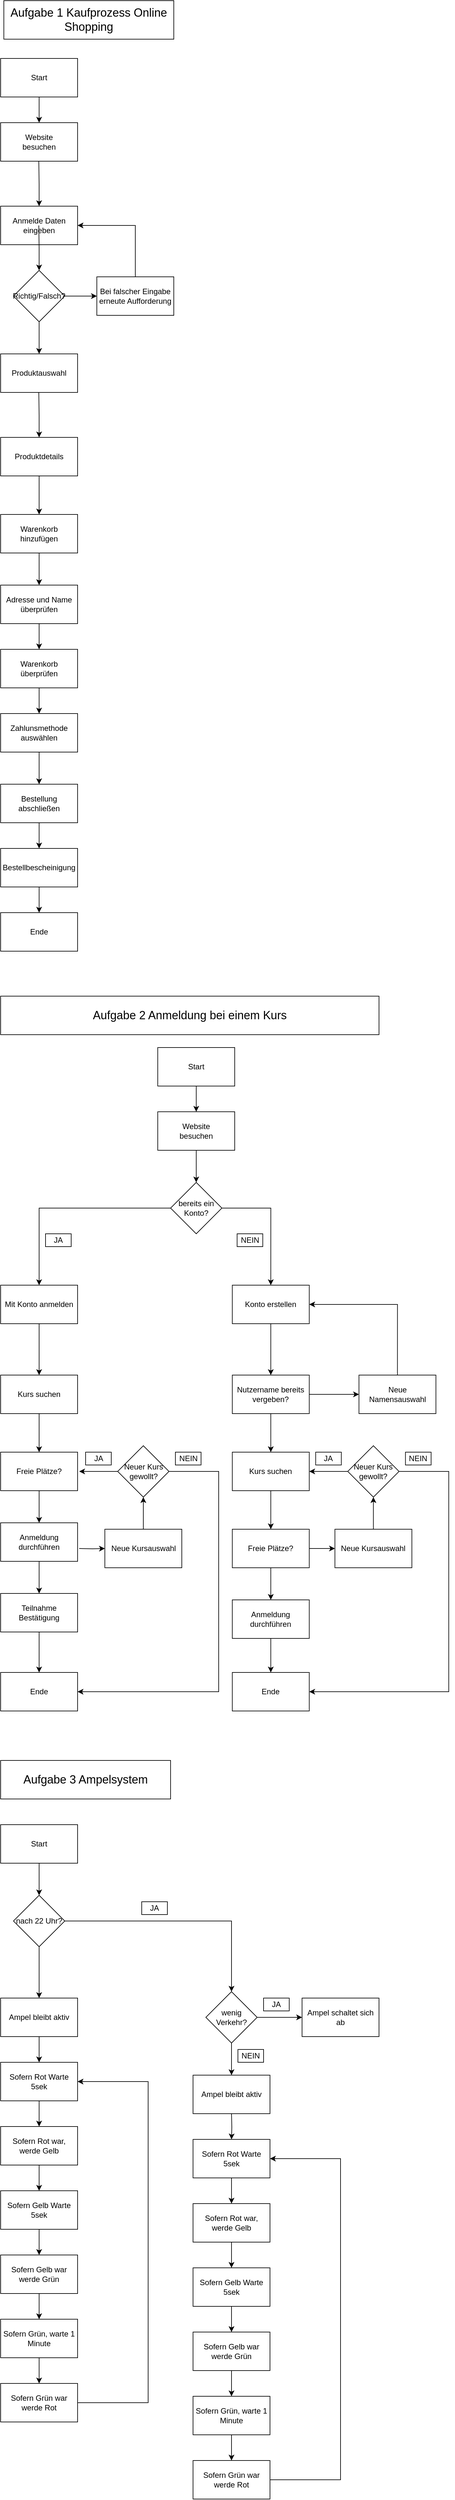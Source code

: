 <?xml version="1.0" encoding="UTF-8"?>
<mxfile version="24.5.2">
  <diagram name="Seite-1" id="oFirihCr1D0mriXtO3df">
    <mxGraphModel dx="2227" dy="-395" grid="1" gridSize="10" guides="1" tooltips="1" connect="1" arrows="1" fold="1" page="1" pageScale="1" pageWidth="827" pageHeight="1169" math="0" shadow="0">
      <root>
        <mxCell id="0" />
        <mxCell id="1" parent="0" />
        <mxCell id="vSzPD1p6bPZF9D9b-Z6I-5" value="Website &lt;br&gt;besuchen" style="rounded=0;whiteSpace=wrap;html=1;labelBackgroundColor=none;" vertex="1" parent="1">
          <mxGeometry x="-760" y="1410" width="120" height="60" as="geometry" />
        </mxCell>
        <mxCell id="vSzPD1p6bPZF9D9b-Z6I-38" style="edgeStyle=orthogonalEdgeStyle;rounded=0;orthogonalLoop=1;jettySize=auto;html=1;exitX=0.5;exitY=1;exitDx=0;exitDy=0;entryX=0.5;entryY=0;entryDx=0;entryDy=0;" edge="1" parent="1" source="vSzPD1p6bPZF9D9b-Z6I-6" target="vSzPD1p6bPZF9D9b-Z6I-34">
          <mxGeometry relative="1" as="geometry" />
        </mxCell>
        <mxCell id="vSzPD1p6bPZF9D9b-Z6I-40" style="edgeStyle=orthogonalEdgeStyle;rounded=0;orthogonalLoop=1;jettySize=auto;html=1;exitX=1;exitY=0.5;exitDx=0;exitDy=0;entryX=0;entryY=0.5;entryDx=0;entryDy=0;" edge="1" parent="1" source="vSzPD1p6bPZF9D9b-Z6I-6" target="vSzPD1p6bPZF9D9b-Z6I-37">
          <mxGeometry relative="1" as="geometry" />
        </mxCell>
        <mxCell id="vSzPD1p6bPZF9D9b-Z6I-6" value="Richtig/Falsch?" style="rhombus;whiteSpace=wrap;html=1;rounded=0;labelBackgroundColor=none;" vertex="1" parent="1">
          <mxGeometry x="-740" y="1640" width="80" height="80" as="geometry" />
        </mxCell>
        <mxCell id="vSzPD1p6bPZF9D9b-Z6I-9" style="edgeStyle=orthogonalEdgeStyle;rounded=0;orthogonalLoop=1;jettySize=auto;html=1;exitX=0;exitY=0.5;exitDx=0;exitDy=0;" edge="1" parent="1">
          <mxGeometry relative="1" as="geometry">
            <mxPoint x="-700.5" y="1470" as="sourcePoint" />
            <mxPoint x="-700" y="1540" as="targetPoint" />
          </mxGeometry>
        </mxCell>
        <mxCell id="vSzPD1p6bPZF9D9b-Z6I-30" value="&lt;div&gt;&lt;font style=&quot;font-size: 18px;&quot;&gt;Aufgabe 1 Kaufprozess Online Shopping&lt;br&gt;&lt;/font&gt;&lt;/div&gt;" style="rounded=0;whiteSpace=wrap;html=1;labelBackgroundColor=none;" vertex="1" parent="1">
          <mxGeometry x="-755" y="1220" width="265" height="60" as="geometry" />
        </mxCell>
        <mxCell id="vSzPD1p6bPZF9D9b-Z6I-32" value="Anmelde Daten eingeben" style="rounded=0;whiteSpace=wrap;html=1;labelBackgroundColor=none;" vertex="1" parent="1">
          <mxGeometry x="-760" y="1540" width="120" height="60" as="geometry" />
        </mxCell>
        <mxCell id="vSzPD1p6bPZF9D9b-Z6I-33" style="edgeStyle=orthogonalEdgeStyle;rounded=0;orthogonalLoop=1;jettySize=auto;html=1;exitX=0;exitY=0.5;exitDx=0;exitDy=0;" edge="1" parent="1">
          <mxGeometry relative="1" as="geometry">
            <mxPoint x="-700.5" y="1570" as="sourcePoint" />
            <mxPoint x="-700" y="1640" as="targetPoint" />
          </mxGeometry>
        </mxCell>
        <mxCell id="vSzPD1p6bPZF9D9b-Z6I-34" value="Produktauswahl" style="rounded=0;whiteSpace=wrap;html=1;labelBackgroundColor=none;" vertex="1" parent="1">
          <mxGeometry x="-760" y="1770" width="120" height="60" as="geometry" />
        </mxCell>
        <mxCell id="vSzPD1p6bPZF9D9b-Z6I-35" style="edgeStyle=orthogonalEdgeStyle;rounded=0;orthogonalLoop=1;jettySize=auto;html=1;exitX=0;exitY=0.5;exitDx=0;exitDy=0;" edge="1" parent="1">
          <mxGeometry relative="1" as="geometry">
            <mxPoint x="-700.5" y="1830" as="sourcePoint" />
            <mxPoint x="-700" y="1900" as="targetPoint" />
          </mxGeometry>
        </mxCell>
        <mxCell id="vSzPD1p6bPZF9D9b-Z6I-41" style="edgeStyle=orthogonalEdgeStyle;rounded=0;orthogonalLoop=1;jettySize=auto;html=1;exitX=0.5;exitY=0;exitDx=0;exitDy=0;entryX=1;entryY=0.5;entryDx=0;entryDy=0;" edge="1" parent="1" source="vSzPD1p6bPZF9D9b-Z6I-37" target="vSzPD1p6bPZF9D9b-Z6I-32">
          <mxGeometry relative="1" as="geometry" />
        </mxCell>
        <mxCell id="vSzPD1p6bPZF9D9b-Z6I-37" value="Bei falscher Eingabe erneute Aufforderung" style="rounded=0;whiteSpace=wrap;html=1;labelBackgroundColor=none;" vertex="1" parent="1">
          <mxGeometry x="-610" y="1650" width="120" height="60" as="geometry" />
        </mxCell>
        <mxCell id="vSzPD1p6bPZF9D9b-Z6I-44" style="edgeStyle=orthogonalEdgeStyle;rounded=0;orthogonalLoop=1;jettySize=auto;html=1;exitX=0.5;exitY=1;exitDx=0;exitDy=0;entryX=0.5;entryY=0;entryDx=0;entryDy=0;" edge="1" parent="1" source="vSzPD1p6bPZF9D9b-Z6I-42" target="vSzPD1p6bPZF9D9b-Z6I-43">
          <mxGeometry relative="1" as="geometry" />
        </mxCell>
        <mxCell id="vSzPD1p6bPZF9D9b-Z6I-42" value="Produktdetails" style="rounded=0;whiteSpace=wrap;html=1;labelBackgroundColor=none;" vertex="1" parent="1">
          <mxGeometry x="-760" y="1900" width="120" height="60" as="geometry" />
        </mxCell>
        <mxCell id="vSzPD1p6bPZF9D9b-Z6I-46" style="edgeStyle=orthogonalEdgeStyle;rounded=0;orthogonalLoop=1;jettySize=auto;html=1;exitX=0.5;exitY=1;exitDx=0;exitDy=0;entryX=0.5;entryY=0;entryDx=0;entryDy=0;" edge="1" parent="1" source="vSzPD1p6bPZF9D9b-Z6I-43" target="vSzPD1p6bPZF9D9b-Z6I-45">
          <mxGeometry relative="1" as="geometry" />
        </mxCell>
        <mxCell id="vSzPD1p6bPZF9D9b-Z6I-43" value="Warenkorb hinzufügen" style="rounded=0;whiteSpace=wrap;html=1;labelBackgroundColor=none;" vertex="1" parent="1">
          <mxGeometry x="-760" y="2020" width="120" height="60" as="geometry" />
        </mxCell>
        <mxCell id="vSzPD1p6bPZF9D9b-Z6I-48" style="edgeStyle=orthogonalEdgeStyle;rounded=0;orthogonalLoop=1;jettySize=auto;html=1;exitX=0.5;exitY=1;exitDx=0;exitDy=0;entryX=0.5;entryY=0;entryDx=0;entryDy=0;" edge="1" parent="1" source="vSzPD1p6bPZF9D9b-Z6I-45" target="vSzPD1p6bPZF9D9b-Z6I-47">
          <mxGeometry relative="1" as="geometry" />
        </mxCell>
        <mxCell id="vSzPD1p6bPZF9D9b-Z6I-45" value="Adresse und Name überprüfen" style="rounded=0;whiteSpace=wrap;html=1;labelBackgroundColor=none;" vertex="1" parent="1">
          <mxGeometry x="-760" y="2130" width="120" height="60" as="geometry" />
        </mxCell>
        <mxCell id="vSzPD1p6bPZF9D9b-Z6I-50" style="edgeStyle=orthogonalEdgeStyle;rounded=0;orthogonalLoop=1;jettySize=auto;html=1;exitX=0.5;exitY=1;exitDx=0;exitDy=0;entryX=0.5;entryY=0;entryDx=0;entryDy=0;" edge="1" parent="1" source="vSzPD1p6bPZF9D9b-Z6I-47" target="vSzPD1p6bPZF9D9b-Z6I-49">
          <mxGeometry relative="1" as="geometry" />
        </mxCell>
        <mxCell id="vSzPD1p6bPZF9D9b-Z6I-47" value="Warenkorb überprüfen" style="rounded=0;whiteSpace=wrap;html=1;labelBackgroundColor=none;" vertex="1" parent="1">
          <mxGeometry x="-760" y="2230" width="120" height="60" as="geometry" />
        </mxCell>
        <mxCell id="vSzPD1p6bPZF9D9b-Z6I-52" style="edgeStyle=orthogonalEdgeStyle;rounded=0;orthogonalLoop=1;jettySize=auto;html=1;exitX=0.5;exitY=1;exitDx=0;exitDy=0;entryX=0.5;entryY=0;entryDx=0;entryDy=0;" edge="1" parent="1" source="vSzPD1p6bPZF9D9b-Z6I-49">
          <mxGeometry relative="1" as="geometry">
            <mxPoint x="-700" y="2440" as="targetPoint" />
          </mxGeometry>
        </mxCell>
        <mxCell id="vSzPD1p6bPZF9D9b-Z6I-49" value="Zahlunsmethode auswählen" style="rounded=0;whiteSpace=wrap;html=1;labelBackgroundColor=none;" vertex="1" parent="1">
          <mxGeometry x="-760" y="2330" width="120" height="60" as="geometry" />
        </mxCell>
        <mxCell id="vSzPD1p6bPZF9D9b-Z6I-54" style="edgeStyle=orthogonalEdgeStyle;rounded=0;orthogonalLoop=1;jettySize=auto;html=1;exitX=0.5;exitY=1;exitDx=0;exitDy=0;entryX=0.5;entryY=0;entryDx=0;entryDy=0;" edge="1" parent="1" source="vSzPD1p6bPZF9D9b-Z6I-51">
          <mxGeometry relative="1" as="geometry">
            <mxPoint x="-700" y="2540" as="targetPoint" />
          </mxGeometry>
        </mxCell>
        <mxCell id="vSzPD1p6bPZF9D9b-Z6I-51" value="Bestellung abschließen" style="rounded=0;whiteSpace=wrap;html=1;labelBackgroundColor=none;" vertex="1" parent="1">
          <mxGeometry x="-760" y="2440" width="120" height="60" as="geometry" />
        </mxCell>
        <mxCell id="vSzPD1p6bPZF9D9b-Z6I-57" style="edgeStyle=orthogonalEdgeStyle;rounded=0;orthogonalLoop=1;jettySize=auto;html=1;exitX=0.5;exitY=1;exitDx=0;exitDy=0;entryX=0.5;entryY=0;entryDx=0;entryDy=0;" edge="1" parent="1" source="vSzPD1p6bPZF9D9b-Z6I-55" target="vSzPD1p6bPZF9D9b-Z6I-56">
          <mxGeometry relative="1" as="geometry" />
        </mxCell>
        <mxCell id="vSzPD1p6bPZF9D9b-Z6I-55" value="Bestellbescheinigung" style="rounded=0;whiteSpace=wrap;html=1;labelBackgroundColor=none;" vertex="1" parent="1">
          <mxGeometry x="-760" y="2540" width="120" height="60" as="geometry" />
        </mxCell>
        <mxCell id="vSzPD1p6bPZF9D9b-Z6I-56" value="Ende" style="rounded=0;whiteSpace=wrap;html=1;labelBackgroundColor=none;" vertex="1" parent="1">
          <mxGeometry x="-760" y="2640" width="120" height="60" as="geometry" />
        </mxCell>
        <mxCell id="vSzPD1p6bPZF9D9b-Z6I-59" style="edgeStyle=orthogonalEdgeStyle;rounded=0;orthogonalLoop=1;jettySize=auto;html=1;exitX=0.5;exitY=1;exitDx=0;exitDy=0;entryX=0.5;entryY=0;entryDx=0;entryDy=0;" edge="1" parent="1" source="vSzPD1p6bPZF9D9b-Z6I-58" target="vSzPD1p6bPZF9D9b-Z6I-5">
          <mxGeometry relative="1" as="geometry" />
        </mxCell>
        <mxCell id="vSzPD1p6bPZF9D9b-Z6I-58" value="Start" style="rounded=0;whiteSpace=wrap;html=1;labelBackgroundColor=none;" vertex="1" parent="1">
          <mxGeometry x="-760" y="1310" width="120" height="60" as="geometry" />
        </mxCell>
        <mxCell id="vSzPD1p6bPZF9D9b-Z6I-60" value="&lt;div&gt;&lt;font style=&quot;font-size: 18px;&quot;&gt;Aufgabe 2 Anmeldung bei einem Kurs&lt;br&gt;&lt;/font&gt;&lt;/div&gt;" style="rounded=0;whiteSpace=wrap;html=1;labelBackgroundColor=none;" vertex="1" parent="1">
          <mxGeometry x="-760" y="2770" width="590" height="60" as="geometry" />
        </mxCell>
        <mxCell id="vSzPD1p6bPZF9D9b-Z6I-96" style="edgeStyle=orthogonalEdgeStyle;rounded=0;orthogonalLoop=1;jettySize=auto;html=1;exitX=0.5;exitY=1;exitDx=0;exitDy=0;entryX=0.5;entryY=0;entryDx=0;entryDy=0;" edge="1" parent="1" source="vSzPD1p6bPZF9D9b-Z6I-61" target="vSzPD1p6bPZF9D9b-Z6I-95">
          <mxGeometry relative="1" as="geometry" />
        </mxCell>
        <mxCell id="vSzPD1p6bPZF9D9b-Z6I-61" value="Website &lt;br&gt;besuchen" style="rounded=0;whiteSpace=wrap;html=1;labelBackgroundColor=none;" vertex="1" parent="1">
          <mxGeometry x="-515" y="2950" width="120" height="60" as="geometry" />
        </mxCell>
        <mxCell id="vSzPD1p6bPZF9D9b-Z6I-62" style="edgeStyle=orthogonalEdgeStyle;rounded=0;orthogonalLoop=1;jettySize=auto;html=1;exitX=0.5;exitY=1;exitDx=0;exitDy=0;entryX=0.5;entryY=0;entryDx=0;entryDy=0;" edge="1" parent="1" source="vSzPD1p6bPZF9D9b-Z6I-63" target="vSzPD1p6bPZF9D9b-Z6I-61">
          <mxGeometry relative="1" as="geometry" />
        </mxCell>
        <mxCell id="vSzPD1p6bPZF9D9b-Z6I-63" value="Start" style="rounded=0;whiteSpace=wrap;html=1;labelBackgroundColor=none;" vertex="1" parent="1">
          <mxGeometry x="-515" y="2850" width="120" height="60" as="geometry" />
        </mxCell>
        <mxCell id="vSzPD1p6bPZF9D9b-Z6I-72" style="edgeStyle=orthogonalEdgeStyle;rounded=0;orthogonalLoop=1;jettySize=auto;html=1;exitX=1;exitY=0.5;exitDx=0;exitDy=0;entryX=0;entryY=0.5;entryDx=0;entryDy=0;" edge="1" parent="1" source="vSzPD1p6bPZF9D9b-Z6I-64" target="vSzPD1p6bPZF9D9b-Z6I-71">
          <mxGeometry relative="1" as="geometry" />
        </mxCell>
        <mxCell id="vSzPD1p6bPZF9D9b-Z6I-75" style="edgeStyle=orthogonalEdgeStyle;rounded=0;orthogonalLoop=1;jettySize=auto;html=1;exitX=0.5;exitY=1;exitDx=0;exitDy=0;entryX=0.5;entryY=0;entryDx=0;entryDy=0;" edge="1" parent="1" source="vSzPD1p6bPZF9D9b-Z6I-64" target="vSzPD1p6bPZF9D9b-Z6I-74">
          <mxGeometry relative="1" as="geometry" />
        </mxCell>
        <mxCell id="vSzPD1p6bPZF9D9b-Z6I-64" value="Nutzername bereits vergeben?" style="rounded=0;whiteSpace=wrap;html=1;labelBackgroundColor=none;" vertex="1" parent="1">
          <mxGeometry x="-398.75" y="3360" width="120" height="60" as="geometry" />
        </mxCell>
        <mxCell id="vSzPD1p6bPZF9D9b-Z6I-68" style="edgeStyle=orthogonalEdgeStyle;rounded=0;orthogonalLoop=1;jettySize=auto;html=1;exitX=0.5;exitY=1;exitDx=0;exitDy=0;entryX=0.5;entryY=0;entryDx=0;entryDy=0;" edge="1" parent="1" source="vSzPD1p6bPZF9D9b-Z6I-66" target="vSzPD1p6bPZF9D9b-Z6I-64">
          <mxGeometry relative="1" as="geometry">
            <mxPoint x="-26.25" y="3348" as="targetPoint" />
          </mxGeometry>
        </mxCell>
        <mxCell id="vSzPD1p6bPZF9D9b-Z6I-66" value="Konto erstellen" style="rounded=0;whiteSpace=wrap;html=1;labelBackgroundColor=none;" vertex="1" parent="1">
          <mxGeometry x="-398.75" y="3220" width="120" height="60" as="geometry" />
        </mxCell>
        <mxCell id="vSzPD1p6bPZF9D9b-Z6I-73" style="edgeStyle=orthogonalEdgeStyle;rounded=0;orthogonalLoop=1;jettySize=auto;html=1;exitX=0.5;exitY=0;exitDx=0;exitDy=0;entryX=1;entryY=0.5;entryDx=0;entryDy=0;" edge="1" parent="1" source="vSzPD1p6bPZF9D9b-Z6I-71" target="vSzPD1p6bPZF9D9b-Z6I-66">
          <mxGeometry relative="1" as="geometry" />
        </mxCell>
        <mxCell id="vSzPD1p6bPZF9D9b-Z6I-71" value="Neue Namensauswahl" style="rounded=0;whiteSpace=wrap;html=1;labelBackgroundColor=none;" vertex="1" parent="1">
          <mxGeometry x="-201.25" y="3360" width="120" height="60" as="geometry" />
        </mxCell>
        <mxCell id="vSzPD1p6bPZF9D9b-Z6I-77" style="edgeStyle=orthogonalEdgeStyle;rounded=0;orthogonalLoop=1;jettySize=auto;html=1;exitX=0.5;exitY=1;exitDx=0;exitDy=0;" edge="1" parent="1" source="vSzPD1p6bPZF9D9b-Z6I-74" target="vSzPD1p6bPZF9D9b-Z6I-76">
          <mxGeometry relative="1" as="geometry" />
        </mxCell>
        <mxCell id="vSzPD1p6bPZF9D9b-Z6I-74" value="Kurs suchen" style="rounded=0;whiteSpace=wrap;html=1;labelBackgroundColor=none;" vertex="1" parent="1">
          <mxGeometry x="-398.75" y="3480" width="120" height="60" as="geometry" />
        </mxCell>
        <mxCell id="vSzPD1p6bPZF9D9b-Z6I-88" style="edgeStyle=orthogonalEdgeStyle;rounded=0;orthogonalLoop=1;jettySize=auto;html=1;entryX=0;entryY=0.5;entryDx=0;entryDy=0;" edge="1" parent="1" target="vSzPD1p6bPZF9D9b-Z6I-78">
          <mxGeometry relative="1" as="geometry">
            <mxPoint x="-278.75" y="3630" as="sourcePoint" />
          </mxGeometry>
        </mxCell>
        <mxCell id="vSzPD1p6bPZF9D9b-Z6I-90" style="edgeStyle=orthogonalEdgeStyle;rounded=0;orthogonalLoop=1;jettySize=auto;html=1;exitX=0.5;exitY=1;exitDx=0;exitDy=0;entryX=0.5;entryY=0;entryDx=0;entryDy=0;" edge="1" parent="1" source="vSzPD1p6bPZF9D9b-Z6I-76" target="vSzPD1p6bPZF9D9b-Z6I-89">
          <mxGeometry relative="1" as="geometry" />
        </mxCell>
        <mxCell id="vSzPD1p6bPZF9D9b-Z6I-76" value="Freie Plätze?" style="rounded=0;whiteSpace=wrap;html=1;labelBackgroundColor=none;" vertex="1" parent="1">
          <mxGeometry x="-398.75" y="3600" width="120" height="60" as="geometry" />
        </mxCell>
        <mxCell id="vSzPD1p6bPZF9D9b-Z6I-82" style="edgeStyle=orthogonalEdgeStyle;rounded=0;orthogonalLoop=1;jettySize=auto;html=1;exitX=0.5;exitY=0;exitDx=0;exitDy=0;" edge="1" parent="1" source="vSzPD1p6bPZF9D9b-Z6I-78" target="vSzPD1p6bPZF9D9b-Z6I-81">
          <mxGeometry relative="1" as="geometry" />
        </mxCell>
        <mxCell id="vSzPD1p6bPZF9D9b-Z6I-78" value="Neue Kursauswahl" style="rounded=0;whiteSpace=wrap;html=1;labelBackgroundColor=none;" vertex="1" parent="1">
          <mxGeometry x="-238.75" y="3600" width="120" height="60" as="geometry" />
        </mxCell>
        <mxCell id="vSzPD1p6bPZF9D9b-Z6I-83" style="edgeStyle=orthogonalEdgeStyle;rounded=0;orthogonalLoop=1;jettySize=auto;html=1;exitX=0;exitY=0.5;exitDx=0;exitDy=0;" edge="1" parent="1" source="vSzPD1p6bPZF9D9b-Z6I-81">
          <mxGeometry relative="1" as="geometry">
            <mxPoint x="-278.75" y="3510" as="targetPoint" />
          </mxGeometry>
        </mxCell>
        <mxCell id="vSzPD1p6bPZF9D9b-Z6I-173" style="edgeStyle=orthogonalEdgeStyle;rounded=0;orthogonalLoop=1;jettySize=auto;html=1;exitX=1;exitY=0.5;exitDx=0;exitDy=0;entryX=1;entryY=0.5;entryDx=0;entryDy=0;" edge="1" parent="1" source="vSzPD1p6bPZF9D9b-Z6I-81" target="vSzPD1p6bPZF9D9b-Z6I-123">
          <mxGeometry relative="1" as="geometry">
            <Array as="points">
              <mxPoint x="-61.25" y="3510" />
              <mxPoint x="-61.25" y="3853" />
            </Array>
          </mxGeometry>
        </mxCell>
        <mxCell id="vSzPD1p6bPZF9D9b-Z6I-81" value="Neuer Kurs gewollt?" style="rhombus;whiteSpace=wrap;html=1;rounded=0;labelBackgroundColor=none;" vertex="1" parent="1">
          <mxGeometry x="-218.75" y="3470" width="80" height="80" as="geometry" />
        </mxCell>
        <mxCell id="vSzPD1p6bPZF9D9b-Z6I-84" value="JA" style="rounded=0;whiteSpace=wrap;html=1;labelBackgroundColor=none;" vertex="1" parent="1">
          <mxGeometry x="-268.75" y="3480" width="40" height="20" as="geometry" />
        </mxCell>
        <mxCell id="vSzPD1p6bPZF9D9b-Z6I-86" value="NEIN" style="rounded=0;whiteSpace=wrap;html=1;labelBackgroundColor=none;" vertex="1" parent="1">
          <mxGeometry x="-128.75" y="3480" width="40" height="20" as="geometry" />
        </mxCell>
        <mxCell id="vSzPD1p6bPZF9D9b-Z6I-124" style="edgeStyle=orthogonalEdgeStyle;rounded=0;orthogonalLoop=1;jettySize=auto;html=1;exitX=0.5;exitY=1;exitDx=0;exitDy=0;entryX=0.5;entryY=0;entryDx=0;entryDy=0;" edge="1" parent="1" source="vSzPD1p6bPZF9D9b-Z6I-89" target="vSzPD1p6bPZF9D9b-Z6I-123">
          <mxGeometry relative="1" as="geometry" />
        </mxCell>
        <mxCell id="vSzPD1p6bPZF9D9b-Z6I-89" value="Anmeldung durchführen" style="rounded=0;whiteSpace=wrap;html=1;labelBackgroundColor=none;" vertex="1" parent="1">
          <mxGeometry x="-398.75" y="3710" width="120" height="60" as="geometry" />
        </mxCell>
        <mxCell id="vSzPD1p6bPZF9D9b-Z6I-107" style="edgeStyle=orthogonalEdgeStyle;rounded=0;orthogonalLoop=1;jettySize=auto;html=1;exitX=0.5;exitY=1;exitDx=0;exitDy=0;entryX=0.5;entryY=0;entryDx=0;entryDy=0;" edge="1" parent="1" source="vSzPD1p6bPZF9D9b-Z6I-91" target="vSzPD1p6bPZF9D9b-Z6I-103">
          <mxGeometry relative="1" as="geometry" />
        </mxCell>
        <mxCell id="vSzPD1p6bPZF9D9b-Z6I-91" value="Mit Konto anmelden" style="rounded=0;whiteSpace=wrap;html=1;labelBackgroundColor=none;" vertex="1" parent="1">
          <mxGeometry x="-760" y="3220" width="120" height="60" as="geometry" />
        </mxCell>
        <mxCell id="vSzPD1p6bPZF9D9b-Z6I-97" style="edgeStyle=orthogonalEdgeStyle;rounded=0;orthogonalLoop=1;jettySize=auto;html=1;exitX=0.5;exitY=1;exitDx=0;exitDy=0;entryX=0.5;entryY=0;entryDx=0;entryDy=0;" edge="1" parent="1" source="vSzPD1p6bPZF9D9b-Z6I-95" target="vSzPD1p6bPZF9D9b-Z6I-91">
          <mxGeometry relative="1" as="geometry">
            <Array as="points">
              <mxPoint x="-455" y="3100" />
              <mxPoint x="-700" y="3100" />
            </Array>
          </mxGeometry>
        </mxCell>
        <mxCell id="vSzPD1p6bPZF9D9b-Z6I-101" style="edgeStyle=orthogonalEdgeStyle;rounded=0;orthogonalLoop=1;jettySize=auto;html=1;exitX=1;exitY=0.5;exitDx=0;exitDy=0;entryX=0.5;entryY=0;entryDx=0;entryDy=0;" edge="1" parent="1" source="vSzPD1p6bPZF9D9b-Z6I-95" target="vSzPD1p6bPZF9D9b-Z6I-66">
          <mxGeometry relative="1" as="geometry" />
        </mxCell>
        <mxCell id="vSzPD1p6bPZF9D9b-Z6I-95" value="bereits ein Konto?" style="rhombus;whiteSpace=wrap;html=1;rounded=0;labelBackgroundColor=none;" vertex="1" parent="1">
          <mxGeometry x="-495" y="3060" width="80" height="80" as="geometry" />
        </mxCell>
        <mxCell id="vSzPD1p6bPZF9D9b-Z6I-98" value="JA" style="rounded=0;whiteSpace=wrap;html=1;labelBackgroundColor=none;" vertex="1" parent="1">
          <mxGeometry x="-690" y="3140" width="40" height="20" as="geometry" />
        </mxCell>
        <mxCell id="vSzPD1p6bPZF9D9b-Z6I-99" value="NEIN" style="rounded=0;whiteSpace=wrap;html=1;labelBackgroundColor=none;" vertex="1" parent="1">
          <mxGeometry x="-391.25" y="3140" width="40" height="20" as="geometry" />
        </mxCell>
        <mxCell id="vSzPD1p6bPZF9D9b-Z6I-102" style="edgeStyle=orthogonalEdgeStyle;rounded=0;orthogonalLoop=1;jettySize=auto;html=1;exitX=0.5;exitY=1;exitDx=0;exitDy=0;" edge="1" parent="1" source="vSzPD1p6bPZF9D9b-Z6I-103" target="vSzPD1p6bPZF9D9b-Z6I-105">
          <mxGeometry relative="1" as="geometry" />
        </mxCell>
        <mxCell id="vSzPD1p6bPZF9D9b-Z6I-103" value="Kurs suchen" style="rounded=0;whiteSpace=wrap;html=1;labelBackgroundColor=none;" vertex="1" parent="1">
          <mxGeometry x="-760" y="3360" width="120" height="60" as="geometry" />
        </mxCell>
        <mxCell id="vSzPD1p6bPZF9D9b-Z6I-104" style="edgeStyle=orthogonalEdgeStyle;rounded=0;orthogonalLoop=1;jettySize=auto;html=1;exitX=0.5;exitY=1;exitDx=0;exitDy=0;entryX=0.5;entryY=0;entryDx=0;entryDy=0;" edge="1" parent="1" source="vSzPD1p6bPZF9D9b-Z6I-105" target="vSzPD1p6bPZF9D9b-Z6I-106">
          <mxGeometry relative="1" as="geometry" />
        </mxCell>
        <mxCell id="vSzPD1p6bPZF9D9b-Z6I-105" value="Freie Plätze?" style="rounded=0;whiteSpace=wrap;html=1;labelBackgroundColor=none;" vertex="1" parent="1">
          <mxGeometry x="-760" y="3480" width="120" height="60" as="geometry" />
        </mxCell>
        <mxCell id="vSzPD1p6bPZF9D9b-Z6I-119" style="edgeStyle=orthogonalEdgeStyle;rounded=0;orthogonalLoop=1;jettySize=auto;html=1;exitX=0.5;exitY=1;exitDx=0;exitDy=0;entryX=0.5;entryY=0;entryDx=0;entryDy=0;" edge="1" parent="1" source="vSzPD1p6bPZF9D9b-Z6I-106" target="vSzPD1p6bPZF9D9b-Z6I-118">
          <mxGeometry relative="1" as="geometry" />
        </mxCell>
        <mxCell id="vSzPD1p6bPZF9D9b-Z6I-106" value="Anmeldung durchführen" style="rounded=0;whiteSpace=wrap;html=1;labelBackgroundColor=none;" vertex="1" parent="1">
          <mxGeometry x="-760" y="3590" width="120" height="60" as="geometry" />
        </mxCell>
        <mxCell id="vSzPD1p6bPZF9D9b-Z6I-108" style="edgeStyle=orthogonalEdgeStyle;rounded=0;orthogonalLoop=1;jettySize=auto;html=1;entryX=0;entryY=0.5;entryDx=0;entryDy=0;" edge="1" parent="1" target="vSzPD1p6bPZF9D9b-Z6I-110">
          <mxGeometry relative="1" as="geometry">
            <mxPoint x="-637.5" y="3630" as="sourcePoint" />
          </mxGeometry>
        </mxCell>
        <mxCell id="vSzPD1p6bPZF9D9b-Z6I-109" style="edgeStyle=orthogonalEdgeStyle;rounded=0;orthogonalLoop=1;jettySize=auto;html=1;exitX=0.5;exitY=0;exitDx=0;exitDy=0;" edge="1" parent="1" source="vSzPD1p6bPZF9D9b-Z6I-110" target="vSzPD1p6bPZF9D9b-Z6I-114">
          <mxGeometry relative="1" as="geometry" />
        </mxCell>
        <mxCell id="vSzPD1p6bPZF9D9b-Z6I-110" value="Neue Kursauswahl" style="rounded=0;whiteSpace=wrap;html=1;labelBackgroundColor=none;" vertex="1" parent="1">
          <mxGeometry x="-597.5" y="3600" width="120" height="60" as="geometry" />
        </mxCell>
        <mxCell id="vSzPD1p6bPZF9D9b-Z6I-112" style="edgeStyle=orthogonalEdgeStyle;rounded=0;orthogonalLoop=1;jettySize=auto;html=1;exitX=0;exitY=0.5;exitDx=0;exitDy=0;" edge="1" parent="1" source="vSzPD1p6bPZF9D9b-Z6I-114">
          <mxGeometry relative="1" as="geometry">
            <mxPoint x="-637.5" y="3510" as="targetPoint" />
          </mxGeometry>
        </mxCell>
        <mxCell id="vSzPD1p6bPZF9D9b-Z6I-172" style="edgeStyle=orthogonalEdgeStyle;rounded=0;orthogonalLoop=1;jettySize=auto;html=1;exitX=1;exitY=0.5;exitDx=0;exitDy=0;entryX=1;entryY=0.5;entryDx=0;entryDy=0;" edge="1" parent="1" source="vSzPD1p6bPZF9D9b-Z6I-114" target="vSzPD1p6bPZF9D9b-Z6I-120">
          <mxGeometry relative="1" as="geometry">
            <Array as="points">
              <mxPoint x="-420" y="3510" />
              <mxPoint x="-420" y="3853" />
            </Array>
          </mxGeometry>
        </mxCell>
        <mxCell id="vSzPD1p6bPZF9D9b-Z6I-114" value="Neuer Kurs gewollt?" style="rhombus;whiteSpace=wrap;html=1;rounded=0;labelBackgroundColor=none;" vertex="1" parent="1">
          <mxGeometry x="-577.5" y="3470" width="80" height="80" as="geometry" />
        </mxCell>
        <mxCell id="vSzPD1p6bPZF9D9b-Z6I-115" value="JA" style="rounded=0;whiteSpace=wrap;html=1;labelBackgroundColor=none;" vertex="1" parent="1">
          <mxGeometry x="-627.5" y="3480" width="40" height="20" as="geometry" />
        </mxCell>
        <mxCell id="vSzPD1p6bPZF9D9b-Z6I-116" value="NEIN" style="rounded=0;whiteSpace=wrap;html=1;labelBackgroundColor=none;" vertex="1" parent="1">
          <mxGeometry x="-487.5" y="3480" width="40" height="20" as="geometry" />
        </mxCell>
        <mxCell id="vSzPD1p6bPZF9D9b-Z6I-121" style="edgeStyle=orthogonalEdgeStyle;rounded=0;orthogonalLoop=1;jettySize=auto;html=1;exitX=0.5;exitY=1;exitDx=0;exitDy=0;entryX=0.5;entryY=0;entryDx=0;entryDy=0;" edge="1" parent="1" source="vSzPD1p6bPZF9D9b-Z6I-118" target="vSzPD1p6bPZF9D9b-Z6I-120">
          <mxGeometry relative="1" as="geometry" />
        </mxCell>
        <mxCell id="vSzPD1p6bPZF9D9b-Z6I-118" value="Teilnahme Bestätigung" style="rounded=0;whiteSpace=wrap;html=1;labelBackgroundColor=none;" vertex="1" parent="1">
          <mxGeometry x="-760" y="3700" width="120" height="60" as="geometry" />
        </mxCell>
        <mxCell id="vSzPD1p6bPZF9D9b-Z6I-120" value="Ende" style="rounded=0;whiteSpace=wrap;html=1;labelBackgroundColor=none;" vertex="1" parent="1">
          <mxGeometry x="-760" y="3823" width="120" height="60" as="geometry" />
        </mxCell>
        <mxCell id="vSzPD1p6bPZF9D9b-Z6I-123" value="Ende" style="rounded=0;whiteSpace=wrap;html=1;labelBackgroundColor=none;" vertex="1" parent="1">
          <mxGeometry x="-398.75" y="3823" width="120" height="60" as="geometry" />
        </mxCell>
        <mxCell id="vSzPD1p6bPZF9D9b-Z6I-126" value="&lt;div&gt;&lt;font style=&quot;font-size: 18px;&quot;&gt;Aufgabe 3 Ampelsystem&lt;br&gt;&lt;/font&gt;&lt;/div&gt;" style="rounded=0;whiteSpace=wrap;html=1;labelBackgroundColor=none;" vertex="1" parent="1">
          <mxGeometry x="-760" y="3960" width="265" height="60" as="geometry" />
        </mxCell>
        <mxCell id="vSzPD1p6bPZF9D9b-Z6I-131" style="edgeStyle=orthogonalEdgeStyle;rounded=0;orthogonalLoop=1;jettySize=auto;html=1;exitX=0.5;exitY=1;exitDx=0;exitDy=0;entryX=0.5;entryY=0;entryDx=0;entryDy=0;" edge="1" parent="1" source="vSzPD1p6bPZF9D9b-Z6I-127" target="vSzPD1p6bPZF9D9b-Z6I-130">
          <mxGeometry relative="1" as="geometry" />
        </mxCell>
        <mxCell id="vSzPD1p6bPZF9D9b-Z6I-127" value="Start" style="rounded=0;whiteSpace=wrap;html=1;labelBackgroundColor=none;" vertex="1" parent="1">
          <mxGeometry x="-760" y="4060" width="120" height="60" as="geometry" />
        </mxCell>
        <mxCell id="vSzPD1p6bPZF9D9b-Z6I-148" style="edgeStyle=orthogonalEdgeStyle;rounded=0;orthogonalLoop=1;jettySize=auto;html=1;exitX=0.5;exitY=1;exitDx=0;exitDy=0;entryX=0.5;entryY=0;entryDx=0;entryDy=0;" edge="1" parent="1" source="vSzPD1p6bPZF9D9b-Z6I-128" target="vSzPD1p6bPZF9D9b-Z6I-145">
          <mxGeometry relative="1" as="geometry" />
        </mxCell>
        <mxCell id="vSzPD1p6bPZF9D9b-Z6I-128" value="Ampel bleibt aktiv" style="rounded=0;whiteSpace=wrap;html=1;labelBackgroundColor=none;" vertex="1" parent="1">
          <mxGeometry x="-760" y="4330" width="120" height="60" as="geometry" />
        </mxCell>
        <mxCell id="vSzPD1p6bPZF9D9b-Z6I-135" style="edgeStyle=orthogonalEdgeStyle;rounded=0;orthogonalLoop=1;jettySize=auto;html=1;exitX=0.5;exitY=1;exitDx=0;exitDy=0;entryX=0.5;entryY=0;entryDx=0;entryDy=0;" edge="1" parent="1" source="vSzPD1p6bPZF9D9b-Z6I-130" target="vSzPD1p6bPZF9D9b-Z6I-128">
          <mxGeometry relative="1" as="geometry" />
        </mxCell>
        <mxCell id="vSzPD1p6bPZF9D9b-Z6I-157" style="edgeStyle=orthogonalEdgeStyle;rounded=0;orthogonalLoop=1;jettySize=auto;html=1;exitX=1;exitY=0.5;exitDx=0;exitDy=0;entryX=0.5;entryY=0;entryDx=0;entryDy=0;" edge="1" parent="1" source="vSzPD1p6bPZF9D9b-Z6I-130" target="vSzPD1p6bPZF9D9b-Z6I-138">
          <mxGeometry relative="1" as="geometry">
            <mxPoint x="-550" y="4210" as="targetPoint" />
          </mxGeometry>
        </mxCell>
        <mxCell id="vSzPD1p6bPZF9D9b-Z6I-130" value="nach 22 Uhr?" style="rhombus;whiteSpace=wrap;html=1;rounded=0;labelBackgroundColor=none;" vertex="1" parent="1">
          <mxGeometry x="-740" y="4170" width="80" height="80" as="geometry" />
        </mxCell>
        <mxCell id="vSzPD1p6bPZF9D9b-Z6I-132" value="JA" style="rounded=0;whiteSpace=wrap;html=1;labelBackgroundColor=none;" vertex="1" parent="1">
          <mxGeometry x="-540" y="4180" width="40" height="20" as="geometry" />
        </mxCell>
        <mxCell id="vSzPD1p6bPZF9D9b-Z6I-133" value="NEIN" style="rounded=0;whiteSpace=wrap;html=1;labelBackgroundColor=none;" vertex="1" parent="1">
          <mxGeometry x="-390" y="4410" width="40" height="20" as="geometry" />
        </mxCell>
        <mxCell id="vSzPD1p6bPZF9D9b-Z6I-142" style="edgeStyle=orthogonalEdgeStyle;rounded=0;orthogonalLoop=1;jettySize=auto;html=1;exitX=1;exitY=0.5;exitDx=0;exitDy=0;entryX=0;entryY=0.5;entryDx=0;entryDy=0;" edge="1" parent="1" source="vSzPD1p6bPZF9D9b-Z6I-138" target="vSzPD1p6bPZF9D9b-Z6I-141">
          <mxGeometry relative="1" as="geometry" />
        </mxCell>
        <mxCell id="vSzPD1p6bPZF9D9b-Z6I-144" style="edgeStyle=orthogonalEdgeStyle;rounded=0;orthogonalLoop=1;jettySize=auto;html=1;exitX=0.5;exitY=1;exitDx=0;exitDy=0;entryX=0.5;entryY=0;entryDx=0;entryDy=0;" edge="1" parent="1" source="vSzPD1p6bPZF9D9b-Z6I-138" target="vSzPD1p6bPZF9D9b-Z6I-143">
          <mxGeometry relative="1" as="geometry" />
        </mxCell>
        <mxCell id="vSzPD1p6bPZF9D9b-Z6I-138" value="wenig Verkehr?" style="rhombus;whiteSpace=wrap;html=1;rounded=0;labelBackgroundColor=none;" vertex="1" parent="1">
          <mxGeometry x="-440" y="4320" width="80" height="80" as="geometry" />
        </mxCell>
        <mxCell id="vSzPD1p6bPZF9D9b-Z6I-139" value="JA" style="rounded=0;whiteSpace=wrap;html=1;labelBackgroundColor=none;" vertex="1" parent="1">
          <mxGeometry x="-350" y="4330" width="40" height="20" as="geometry" />
        </mxCell>
        <mxCell id="vSzPD1p6bPZF9D9b-Z6I-141" value="Ampel schaltet sich ab" style="rounded=0;whiteSpace=wrap;html=1;labelBackgroundColor=none;" vertex="1" parent="1">
          <mxGeometry x="-290" y="4330" width="120" height="60" as="geometry" />
        </mxCell>
        <mxCell id="vSzPD1p6bPZF9D9b-Z6I-143" value="Ampel bleibt aktiv" style="rounded=0;whiteSpace=wrap;html=1;labelBackgroundColor=none;" vertex="1" parent="1">
          <mxGeometry x="-460" y="4450" width="120" height="60" as="geometry" />
        </mxCell>
        <mxCell id="vSzPD1p6bPZF9D9b-Z6I-147" style="edgeStyle=orthogonalEdgeStyle;rounded=0;orthogonalLoop=1;jettySize=auto;html=1;exitX=0.5;exitY=1;exitDx=0;exitDy=0;entryX=0.5;entryY=0;entryDx=0;entryDy=0;" edge="1" parent="1" source="vSzPD1p6bPZF9D9b-Z6I-145" target="vSzPD1p6bPZF9D9b-Z6I-146">
          <mxGeometry relative="1" as="geometry" />
        </mxCell>
        <mxCell id="vSzPD1p6bPZF9D9b-Z6I-145" value="Sofern Rot Warte 5sek" style="rounded=0;whiteSpace=wrap;html=1;labelBackgroundColor=none;" vertex="1" parent="1">
          <mxGeometry x="-760" y="4430" width="120" height="60" as="geometry" />
        </mxCell>
        <mxCell id="vSzPD1p6bPZF9D9b-Z6I-150" style="edgeStyle=orthogonalEdgeStyle;rounded=0;orthogonalLoop=1;jettySize=auto;html=1;exitX=0.5;exitY=1;exitDx=0;exitDy=0;entryX=0.5;entryY=0;entryDx=0;entryDy=0;" edge="1" parent="1" source="vSzPD1p6bPZF9D9b-Z6I-146" target="vSzPD1p6bPZF9D9b-Z6I-149">
          <mxGeometry relative="1" as="geometry" />
        </mxCell>
        <mxCell id="vSzPD1p6bPZF9D9b-Z6I-146" value="Sofern Rot war, werde Gelb" style="rounded=0;whiteSpace=wrap;html=1;labelBackgroundColor=none;" vertex="1" parent="1">
          <mxGeometry x="-760" y="4530" width="120" height="60" as="geometry" />
        </mxCell>
        <mxCell id="vSzPD1p6bPZF9D9b-Z6I-152" style="edgeStyle=orthogonalEdgeStyle;rounded=0;orthogonalLoop=1;jettySize=auto;html=1;exitX=0.5;exitY=1;exitDx=0;exitDy=0;entryX=0.5;entryY=0;entryDx=0;entryDy=0;" edge="1" parent="1" source="vSzPD1p6bPZF9D9b-Z6I-149" target="vSzPD1p6bPZF9D9b-Z6I-151">
          <mxGeometry relative="1" as="geometry" />
        </mxCell>
        <mxCell id="vSzPD1p6bPZF9D9b-Z6I-149" value="Sofern Gelb Warte 5sek" style="rounded=0;whiteSpace=wrap;html=1;labelBackgroundColor=none;" vertex="1" parent="1">
          <mxGeometry x="-760" y="4630" width="120" height="60" as="geometry" />
        </mxCell>
        <mxCell id="vSzPD1p6bPZF9D9b-Z6I-154" style="edgeStyle=orthogonalEdgeStyle;rounded=0;orthogonalLoop=1;jettySize=auto;html=1;exitX=0.5;exitY=1;exitDx=0;exitDy=0;" edge="1" parent="1" source="vSzPD1p6bPZF9D9b-Z6I-151" target="vSzPD1p6bPZF9D9b-Z6I-153">
          <mxGeometry relative="1" as="geometry" />
        </mxCell>
        <mxCell id="vSzPD1p6bPZF9D9b-Z6I-151" value="&lt;div&gt;Sofern Gelb war&lt;/div&gt;&lt;div&gt;werde Grün&lt;br&gt;&lt;/div&gt;" style="rounded=0;whiteSpace=wrap;html=1;labelBackgroundColor=none;" vertex="1" parent="1">
          <mxGeometry x="-760" y="4730" width="120" height="60" as="geometry" />
        </mxCell>
        <mxCell id="vSzPD1p6bPZF9D9b-Z6I-156" style="edgeStyle=orthogonalEdgeStyle;rounded=0;orthogonalLoop=1;jettySize=auto;html=1;exitX=0.5;exitY=1;exitDx=0;exitDy=0;entryX=0.5;entryY=0;entryDx=0;entryDy=0;" edge="1" parent="1" source="vSzPD1p6bPZF9D9b-Z6I-153" target="vSzPD1p6bPZF9D9b-Z6I-155">
          <mxGeometry relative="1" as="geometry" />
        </mxCell>
        <mxCell id="vSzPD1p6bPZF9D9b-Z6I-153" value="Sofern Grün, warte 1 Minute" style="rounded=0;whiteSpace=wrap;html=1;labelBackgroundColor=none;" vertex="1" parent="1">
          <mxGeometry x="-760" y="4830" width="120" height="60" as="geometry" />
        </mxCell>
        <mxCell id="vSzPD1p6bPZF9D9b-Z6I-158" style="edgeStyle=orthogonalEdgeStyle;rounded=0;orthogonalLoop=1;jettySize=auto;html=1;exitX=1;exitY=0.5;exitDx=0;exitDy=0;entryX=1;entryY=0.5;entryDx=0;entryDy=0;" edge="1" parent="1" source="vSzPD1p6bPZF9D9b-Z6I-155" target="vSzPD1p6bPZF9D9b-Z6I-145">
          <mxGeometry relative="1" as="geometry">
            <Array as="points">
              <mxPoint x="-530" y="4960" />
              <mxPoint x="-530" y="4460" />
            </Array>
          </mxGeometry>
        </mxCell>
        <mxCell id="vSzPD1p6bPZF9D9b-Z6I-155" value="&lt;div&gt;Sofern Grün war werde Rot&lt;br&gt;&lt;/div&gt;" style="rounded=0;whiteSpace=wrap;html=1;labelBackgroundColor=none;" vertex="1" parent="1">
          <mxGeometry x="-760" y="4930" width="120" height="60" as="geometry" />
        </mxCell>
        <mxCell id="vSzPD1p6bPZF9D9b-Z6I-159" style="edgeStyle=orthogonalEdgeStyle;rounded=0;orthogonalLoop=1;jettySize=auto;html=1;exitX=0.5;exitY=1;exitDx=0;exitDy=0;entryX=0.5;entryY=0;entryDx=0;entryDy=0;" edge="1" parent="1" target="vSzPD1p6bPZF9D9b-Z6I-161">
          <mxGeometry relative="1" as="geometry">
            <mxPoint x="-400" y="4510" as="sourcePoint" />
          </mxGeometry>
        </mxCell>
        <mxCell id="vSzPD1p6bPZF9D9b-Z6I-160" style="edgeStyle=orthogonalEdgeStyle;rounded=0;orthogonalLoop=1;jettySize=auto;html=1;exitX=0.5;exitY=1;exitDx=0;exitDy=0;entryX=0.5;entryY=0;entryDx=0;entryDy=0;" edge="1" parent="1" source="vSzPD1p6bPZF9D9b-Z6I-161" target="vSzPD1p6bPZF9D9b-Z6I-163">
          <mxGeometry relative="1" as="geometry" />
        </mxCell>
        <mxCell id="vSzPD1p6bPZF9D9b-Z6I-161" value="Sofern Rot Warte 5sek" style="rounded=0;whiteSpace=wrap;html=1;labelBackgroundColor=none;" vertex="1" parent="1">
          <mxGeometry x="-460" y="4550" width="120" height="60" as="geometry" />
        </mxCell>
        <mxCell id="vSzPD1p6bPZF9D9b-Z6I-162" style="edgeStyle=orthogonalEdgeStyle;rounded=0;orthogonalLoop=1;jettySize=auto;html=1;exitX=0.5;exitY=1;exitDx=0;exitDy=0;entryX=0.5;entryY=0;entryDx=0;entryDy=0;" edge="1" parent="1" source="vSzPD1p6bPZF9D9b-Z6I-163" target="vSzPD1p6bPZF9D9b-Z6I-165">
          <mxGeometry relative="1" as="geometry" />
        </mxCell>
        <mxCell id="vSzPD1p6bPZF9D9b-Z6I-163" value="Sofern Rot war, werde Gelb" style="rounded=0;whiteSpace=wrap;html=1;labelBackgroundColor=none;" vertex="1" parent="1">
          <mxGeometry x="-460" y="4650" width="120" height="60" as="geometry" />
        </mxCell>
        <mxCell id="vSzPD1p6bPZF9D9b-Z6I-164" style="edgeStyle=orthogonalEdgeStyle;rounded=0;orthogonalLoop=1;jettySize=auto;html=1;exitX=0.5;exitY=1;exitDx=0;exitDy=0;entryX=0.5;entryY=0;entryDx=0;entryDy=0;" edge="1" parent="1" source="vSzPD1p6bPZF9D9b-Z6I-165" target="vSzPD1p6bPZF9D9b-Z6I-167">
          <mxGeometry relative="1" as="geometry" />
        </mxCell>
        <mxCell id="vSzPD1p6bPZF9D9b-Z6I-165" value="Sofern Gelb Warte 5sek" style="rounded=0;whiteSpace=wrap;html=1;labelBackgroundColor=none;" vertex="1" parent="1">
          <mxGeometry x="-460" y="4750" width="120" height="60" as="geometry" />
        </mxCell>
        <mxCell id="vSzPD1p6bPZF9D9b-Z6I-166" style="edgeStyle=orthogonalEdgeStyle;rounded=0;orthogonalLoop=1;jettySize=auto;html=1;exitX=0.5;exitY=1;exitDx=0;exitDy=0;" edge="1" parent="1" source="vSzPD1p6bPZF9D9b-Z6I-167" target="vSzPD1p6bPZF9D9b-Z6I-169">
          <mxGeometry relative="1" as="geometry" />
        </mxCell>
        <mxCell id="vSzPD1p6bPZF9D9b-Z6I-167" value="&lt;div&gt;Sofern Gelb war&lt;/div&gt;&lt;div&gt;werde Grün&lt;br&gt;&lt;/div&gt;" style="rounded=0;whiteSpace=wrap;html=1;labelBackgroundColor=none;" vertex="1" parent="1">
          <mxGeometry x="-460" y="4850" width="120" height="60" as="geometry" />
        </mxCell>
        <mxCell id="vSzPD1p6bPZF9D9b-Z6I-168" style="edgeStyle=orthogonalEdgeStyle;rounded=0;orthogonalLoop=1;jettySize=auto;html=1;exitX=0.5;exitY=1;exitDx=0;exitDy=0;entryX=0.5;entryY=0;entryDx=0;entryDy=0;" edge="1" parent="1" source="vSzPD1p6bPZF9D9b-Z6I-169" target="vSzPD1p6bPZF9D9b-Z6I-171">
          <mxGeometry relative="1" as="geometry" />
        </mxCell>
        <mxCell id="vSzPD1p6bPZF9D9b-Z6I-169" value="Sofern Grün, warte 1 Minute" style="rounded=0;whiteSpace=wrap;html=1;labelBackgroundColor=none;" vertex="1" parent="1">
          <mxGeometry x="-460" y="4950" width="120" height="60" as="geometry" />
        </mxCell>
        <mxCell id="vSzPD1p6bPZF9D9b-Z6I-170" style="edgeStyle=orthogonalEdgeStyle;rounded=0;orthogonalLoop=1;jettySize=auto;html=1;exitX=1;exitY=0.5;exitDx=0;exitDy=0;entryX=1;entryY=0.5;entryDx=0;entryDy=0;" edge="1" parent="1" source="vSzPD1p6bPZF9D9b-Z6I-171" target="vSzPD1p6bPZF9D9b-Z6I-161">
          <mxGeometry relative="1" as="geometry">
            <Array as="points">
              <mxPoint x="-230" y="5080" />
              <mxPoint x="-230" y="4580" />
            </Array>
          </mxGeometry>
        </mxCell>
        <mxCell id="vSzPD1p6bPZF9D9b-Z6I-171" value="&lt;div&gt;Sofern Grün war werde Rot&lt;br&gt;&lt;/div&gt;" style="rounded=0;whiteSpace=wrap;html=1;labelBackgroundColor=none;" vertex="1" parent="1">
          <mxGeometry x="-460" y="5050" width="120" height="60" as="geometry" />
        </mxCell>
      </root>
    </mxGraphModel>
  </diagram>
</mxfile>
